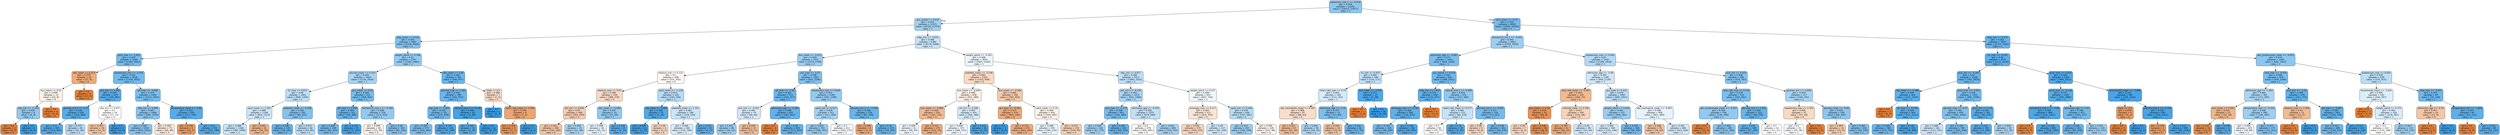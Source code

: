 digraph Tree {
node [shape=box, style="filled, rounded", color="black", fontname="helvetica"] ;
edge [fontname="helvetica"] ;
0 [label="potassium_max.1 <= -0.034\ngini = 0.419\nsamples = 21201\nvalue = [10013, 23477]\nclass = 1", fillcolor="#8dc7f0"] ;
1 [label="gcs_verbal <= 0.618\ngini = 0.452\nsamples = 12371\nvalue = [6728, 12774]\nclass = 1", fillcolor="#a1d1f3"] ;
0 -> 1 [labeldistance=2.5, labelangle=45, headlabel="True"] ;
2 [label="mbp_mean <= 0.016\ngini = 0.393\nsamples = 5987\nvalue = [2550, 6926]\nclass = 1", fillcolor="#82c1ef"] ;
1 -> 2 ;
3 [label="spo2_max <= -2.923\ngini = 0.356\nsamples = 3240\nvalue = [1185, 3931]\nclass = 1", fillcolor="#75bbed"] ;
2 -> 3 ;
4 [label="wbc_mean <= 0.323\ngini = 0.375\nsamples = 22\nvalue = [27, 9]\nclass = 0", fillcolor="#eeab7b"] ;
3 -> 4 ;
5 [label="bun_mean <= 0.01\ngini = 0.499\nsamples = 13\nvalue = [10, 9]\nclass = 0", fillcolor="#fcf2eb"] ;
4 -> 5 ;
6 [label="sbp_min <= -2.105\ngini = 0.426\nsamples = 9\nvalue = [4, 9]\nclass = 1", fillcolor="#91c9f1"] ;
5 -> 6 ;
7 [label="gini = 0.0\nsamples = 3\nvalue = [4, 0]\nclass = 0", fillcolor="#e58139"] ;
6 -> 7 ;
8 [label="gini = 0.0\nsamples = 6\nvalue = [0, 9]\nclass = 1", fillcolor="#399de5"] ;
6 -> 8 ;
9 [label="gini = 0.0\nsamples = 4\nvalue = [6, 0]\nclass = 0", fillcolor="#e58139"] ;
5 -> 9 ;
10 [label="gini = 0.0\nsamples = 9\nvalue = [17, 0]\nclass = 0", fillcolor="#e58139"] ;
4 -> 10 ;
11 [label="baseexcess_min <= -0.535\ngini = 0.352\nsamples = 3218\nvalue = [1158, 3922]\nclass = 1", fillcolor="#73baed"] ;
3 -> 11 ;
12 [label="po2_min <= 1.362\ngini = 0.244\nsamples = 653\nvalue = [146, 881]\nclass = 1", fillcolor="#5aade9"] ;
11 -> 12 ;
13 [label="glucose_min.2 <= 2.71\ngini = 0.226\nsamples = 629\nvalue = [129, 864]\nclass = 1", fillcolor="#57ace9"] ;
12 -> 13 ;
14 [label="gini = 0.21\nsamples = 600\nvalue = [114, 840]\nclass = 1", fillcolor="#54aae9"] ;
13 -> 14 ;
15 [label="gini = 0.473\nsamples = 29\nvalue = [15, 24]\nclass = 1", fillcolor="#b5daf5"] ;
13 -> 15 ;
16 [label="sbp_min <= 0.437\ngini = 0.5\nsamples = 24\nvalue = [17, 17]\nclass = 0", fillcolor="#ffffff"] ;
12 -> 16 ;
17 [label="gini = 0.453\nsamples = 20\nvalue = [17, 9]\nclass = 0", fillcolor="#f3c4a2"] ;
16 -> 17 ;
18 [label="gini = 0.0\nsamples = 4\nvalue = [0, 8]\nclass = 1", fillcolor="#399de5"] ;
16 -> 18 ;
19 [label="ptt_max <= -0.094\ngini = 0.375\nsamples = 2565\nvalue = [1012, 3041]\nclass = 1", fillcolor="#7bbeee"] ;
11 -> 19 ;
20 [label="dbp_min <= 0.589\ngini = 0.407\nsamples = 2006\nvalue = [895, 2250]\nclass = 1", fillcolor="#88c4ef"] ;
19 -> 20 ;
21 [label="gini = 0.399\nsamples = 1933\nvalue = [835, 2201]\nclass = 1", fillcolor="#84c2ef"] ;
20 -> 21 ;
22 [label="gini = 0.495\nsamples = 73\nvalue = [60, 49]\nclass = 0", fillcolor="#fae8db"] ;
20 -> 22 ;
23 [label="temperature_mean <= -3.84\ngini = 0.225\nsamples = 559\nvalue = [117, 791]\nclass = 1", fillcolor="#56abe9"] ;
19 -> 23 ;
24 [label="gini = 0.278\nsamples = 4\nvalue = [10, 2]\nclass = 0", fillcolor="#ea9a61"] ;
23 -> 24 ;
25 [label="gini = 0.21\nsamples = 555\nvalue = [107, 789]\nclass = 1", fillcolor="#54aae9"] ;
23 -> 25 ;
26 [label="weight_admit <= 0.308\ngini = 0.43\nsamples = 2747\nvalue = [1365, 2995]\nclass = 1", fillcolor="#93caf1"] ;
2 -> 26 ;
27 [label="glucose_mean <= 0.163\ngini = 0.459\nsamples = 1956\nvalue = [1116, 2018]\nclass = 1", fillcolor="#a6d3f3"] ;
26 -> 27 ;
28 [label="inr_max <= 0.012\ngini = 0.48\nsamples = 1401\nvalue = [908, 1356]\nclass = 1", fillcolor="#bedff6"] ;
27 -> 28 ;
29 [label="spo2_mean <= 1.262\ngini = 0.488\nsamples = 1199\nvalue = [819, 1113]\nclass = 1", fillcolor="#cbe5f8"] ;
28 -> 29 ;
30 [label="gini = 0.486\nsamples = 1168\nvalue = [780, 1098]\nclass = 1", fillcolor="#c6e3f7"] ;
29 -> 30 ;
31 [label="gini = 0.401\nsamples = 31\nvalue = [39, 15]\nclass = 0", fillcolor="#efb185"] ;
29 -> 31 ;
32 [label="platelets_mean <= -0.308\ngini = 0.392\nsamples = 202\nvalue = [89, 243]\nclass = 1", fillcolor="#82c1ef"] ;
28 -> 32 ;
33 [label="gini = 0.299\nsamples = 120\nvalue = [36, 161]\nclass = 1", fillcolor="#65b3eb"] ;
32 -> 33 ;
34 [label="gini = 0.477\nsamples = 82\nvalue = [53, 82]\nclass = 1", fillcolor="#b9dcf6"] ;
32 -> 34 ;
35 [label="gcs_motor <= 0.26\ngini = 0.364\nsamples = 555\nvalue = [208, 662]\nclass = 1", fillcolor="#77bced"] ;
27 -> 35 ;
36 [label="ptt_max <= 0.009\ngini = 0.304\nsamples = 321\nvalue = [94, 408]\nclass = 1", fillcolor="#67b4eb"] ;
35 -> 36 ;
37 [label="gini = 0.348\nsamples = 249\nvalue = [87, 301]\nclass = 1", fillcolor="#72b9ed"] ;
36 -> 37 ;
38 [label="gini = 0.115\nsamples = 72\nvalue = [7, 107]\nclass = 1", fillcolor="#46a3e7"] ;
36 -> 38 ;
39 [label="hematocrit_max.1 <= -0.764\ngini = 0.428\nsamples = 234\nvalue = [114, 254]\nclass = 1", fillcolor="#92c9f1"] ;
35 -> 39 ;
40 [label="gini = 0.499\nsamples = 42\nvalue = [33, 30]\nclass = 0", fillcolor="#fdf4ed"] ;
39 -> 40 ;
41 [label="gini = 0.39\nsamples = 192\nvalue = [81, 224]\nclass = 1", fillcolor="#81c0ee"] ;
39 -> 41 ;
42 [label="dbp_mean <= 2.85\ngini = 0.324\nsamples = 791\nvalue = [249, 977]\nclass = 1", fillcolor="#6bb6ec"] ;
26 -> 42 ;
43 [label="glucose_max <= 1.283\ngini = 0.319\nsamples = 784\nvalue = [242, 972]\nclass = 1", fillcolor="#6ab5eb"] ;
42 -> 43 ;
44 [label="sbp_max <= 1.465\ngini = 0.335\nsamples = 721\nvalue = [237, 878]\nclass = 1", fillcolor="#6eb7ec"] ;
43 -> 44 ;
45 [label="gini = 0.365\nsamples = 577\nvalue = [216, 683]\nclass = 1", fillcolor="#78bced"] ;
44 -> 45 ;
46 [label="gini = 0.176\nsamples = 144\nvalue = [21, 195]\nclass = 1", fillcolor="#4ea8e8"] ;
44 -> 46 ;
47 [label="calcium_max.1 <= 0.149\ngini = 0.096\nsamples = 63\nvalue = [5, 94]\nclass = 1", fillcolor="#44a2e6"] ;
43 -> 47 ;
48 [label="gini = 0.201\nsamples = 31\nvalue = [5, 39]\nclass = 1", fillcolor="#52aae8"] ;
47 -> 48 ;
49 [label="gini = 0.0\nsamples = 32\nvalue = [0, 55]\nclass = 1", fillcolor="#399de5"] ;
47 -> 49 ;
50 [label="male <= 0.5\ngini = 0.486\nsamples = 7\nvalue = [7, 5]\nclass = 0", fillcolor="#f8dbc6"] ;
42 -> 50 ;
51 [label="gini = 0.0\nsamples = 1\nvalue = [0, 3]\nclass = 1", fillcolor="#399de5"] ;
50 -> 51 ;
52 [label="heart_rate_mean <= 1.058\ngini = 0.346\nsamples = 6\nvalue = [7, 2]\nclass = 0", fillcolor="#eca572"] ;
50 -> 52 ;
53 [label="gini = 0.219\nsamples = 5\nvalue = [7, 1]\nclass = 0", fillcolor="#e99355"] ;
52 -> 53 ;
54 [label="gini = 0.0\nsamples = 1\nvalue = [0, 1]\nclass = 1", fillcolor="#399de5"] ;
52 -> 54 ;
55 [label="mbp_min <= -0.076\ngini = 0.486\nsamples = 6384\nvalue = [4178, 5848]\nclass = 1", fillcolor="#c6e3f8"] ;
1 -> 55 ;
56 [label="bun_mean <= -0.615\ngini = 0.444\nsamples = 2551\nvalue = [1353, 2708]\nclass = 1", fillcolor="#9ccef2"] ;
55 -> 56 ;
57 [label="totalco2_min <= 0.122\ngini = 0.5\nsamples = 648\nvalue = [531, 502]\nclass = 0", fillcolor="#fef8f4"] ;
56 -> 57 ;
58 [label="totalco2_max <= 0.02\ngini = 0.486\nsamples = 424\nvalue = [388, 276]\nclass = 0", fillcolor="#f7dbc6"] ;
57 -> 58 ;
59 [label="ptt_min <= 0.638\ngini = 0.47\nsamples = 369\nvalue = [363, 220]\nclass = 0", fillcolor="#f5cdb1"] ;
58 -> 59 ;
60 [label="gini = 0.453\nsamples = 336\nvalue = [342, 182]\nclass = 0", fillcolor="#f3c4a2"] ;
59 -> 60 ;
61 [label="gini = 0.458\nsamples = 33\nvalue = [21, 38]\nclass = 1", fillcolor="#a6d3f3"] ;
59 -> 61 ;
62 [label="wbc_mean <= 0.046\ngini = 0.427\nsamples = 55\nvalue = [25, 56]\nclass = 1", fillcolor="#91c9f1"] ;
58 -> 62 ;
63 [label="gini = 0.498\nsamples = 30\nvalue = [20, 23]\nclass = 1", fillcolor="#e5f2fc"] ;
62 -> 63 ;
64 [label="gini = 0.229\nsamples = 25\nvalue = [5, 33]\nclass = 1", fillcolor="#57ace9"] ;
62 -> 64 ;
65 [label="spo2_mean <= -1.118\ngini = 0.475\nsamples = 224\nvalue = [143, 226]\nclass = 1", fillcolor="#b6dbf5"] ;
57 -> 65 ;
66 [label="sbp_mean <= 0.983\ngini = 0.188\nsamples = 25\nvalue = [4, 34]\nclass = 1", fillcolor="#50a9e8"] ;
65 -> 66 ;
67 [label="gini = 0.059\nsamples = 21\nvalue = [1, 32]\nclass = 1", fillcolor="#3fa0e6"] ;
66 -> 67 ;
68 [label="gini = 0.48\nsamples = 4\nvalue = [3, 2]\nclass = 0", fillcolor="#f6d5bd"] ;
66 -> 68 ;
69 [label="platelets_mean <= 1.741\ngini = 0.487\nsamples = 199\nvalue = [139, 192]\nclass = 1", fillcolor="#c8e4f8"] ;
65 -> 69 ;
70 [label="gini = 0.494\nsamples = 184\nvalue = [135, 169]\nclass = 1", fillcolor="#d7ebfa"] ;
69 -> 70 ;
71 [label="gini = 0.252\nsamples = 15\nvalue = [4, 23]\nclass = 1", fillcolor="#5baeea"] ;
69 -> 71 ;
72 [label="po2_max <= -0.25\ngini = 0.396\nsamples = 1903\nvalue = [822, 2206]\nclass = 1", fillcolor="#83c2ef"] ;
56 -> 72 ;
73 [label="ph_max <= -1.56\ngini = 0.321\nsamples = 713\nvalue = [230, 917]\nclass = 1", fillcolor="#6bb6ec"] ;
72 -> 73 ;
74 [label="po2_min <= -0.291\ngini = 0.491\nsamples = 70\nvalue = [49, 64]\nclass = 1", fillcolor="#d1e8f9"] ;
73 -> 74 ;
75 [label="gini = 0.442\nsamples = 48\nvalue = [26, 53]\nclass = 1", fillcolor="#9acdf2"] ;
74 -> 75 ;
76 [label="gini = 0.438\nsamples = 22\nvalue = [23, 11]\nclass = 0", fillcolor="#f1bd98"] ;
74 -> 76 ;
77 [label="admission_age <= -2.293\ngini = 0.289\nsamples = 643\nvalue = [181, 853]\nclass = 1", fillcolor="#63b2eb"] ;
73 -> 77 ;
78 [label="gini = 0.0\nsamples = 4\nvalue = [8, 0]\nclass = 0", fillcolor="#e58139"] ;
77 -> 78 ;
79 [label="gini = 0.28\nsamples = 639\nvalue = [173, 853]\nclass = 1", fillcolor="#61b1ea"] ;
77 -> 79 ;
80 [label="baseexcess_max <= 0.042\ngini = 0.431\nsamples = 1190\nvalue = [592, 1289]\nclass = 1", fillcolor="#94caf1"] ;
72 -> 80 ;
81 [label="spo2_min <= 0.417\ngini = 0.456\nsamples = 912\nvalue = [511, 940]\nclass = 1", fillcolor="#a5d2f3"] ;
80 -> 81 ;
82 [label="gini = 0.429\nsamples = 701\nvalue = [348, 767]\nclass = 1", fillcolor="#93c9f1"] ;
81 -> 82 ;
83 [label="gini = 0.5\nsamples = 211\nvalue = [163, 173]\nclass = 1", fillcolor="#f4f9fd"] ;
81 -> 83 ;
84 [label="glucose_min.2 <= -1.429\ngini = 0.306\nsamples = 278\nvalue = [81, 349]\nclass = 1", fillcolor="#67b4eb"] ;
80 -> 84 ;
85 [label="gini = 0.346\nsamples = 4\nvalue = [7, 2]\nclass = 0", fillcolor="#eca572"] ;
84 -> 85 ;
86 [label="gini = 0.29\nsamples = 274\nvalue = [74, 347]\nclass = 1", fillcolor="#63b2eb"] ;
84 -> 86 ;
87 [label="weight_admit <= -0.301\ngini = 0.499\nsamples = 3833\nvalue = [2825, 3140]\nclass = 1", fillcolor="#ebf5fc"] ;
55 -> 87 ;
88 [label="platelets_mean <= -0.106\ngini = 0.485\nsamples = 1422\nvalue = [1333, 938]\nclass = 0", fillcolor="#f7dac4"] ;
87 -> 88 ;
89 [label="bun_mean <= -0.639\ngini = 0.498\nsamples = 638\nvalue = [551, 484]\nclass = 0", fillcolor="#fcf0e7"] ;
88 -> 89 ;
90 [label="bun_mean <= -0.884\ngini = 0.426\nsamples = 224\nvalue = [261, 116]\nclass = 0", fillcolor="#f1b991"] ;
89 -> 90 ;
91 [label="gini = 0.499\nsamples = 51\nvalue = [40, 44]\nclass = 1", fillcolor="#edf6fd"] ;
90 -> 91 ;
92 [label="gini = 0.371\nsamples = 173\nvalue = [221, 72]\nclass = 0", fillcolor="#edaa7a"] ;
90 -> 92 ;
93 [label="ptt_min <= 0.588\ngini = 0.493\nsamples = 414\nvalue = [290, 368]\nclass = 1", fillcolor="#d5eaf9"] ;
89 -> 93 ;
94 [label="gini = 0.499\nsamples = 373\nvalue = [286, 315]\nclass = 1", fillcolor="#edf6fd"] ;
93 -> 94 ;
95 [label="gini = 0.131\nsamples = 41\nvalue = [4, 53]\nclass = 1", fillcolor="#48a4e7"] ;
93 -> 95 ;
96 [label="bun_mean <= -0.566\ngini = 0.465\nsamples = 784\nvalue = [782, 454]\nclass = 0", fillcolor="#f4caac"] ;
88 -> 96 ;
97 [label="gcs_eyes <= -0.461\ngini = 0.377\nsamples = 374\nvalue = [443, 149]\nclass = 0", fillcolor="#eeab7c"] ;
96 -> 97 ;
98 [label="gini = 0.0\nsamples = 2\nvalue = [0, 4]\nclass = 1", fillcolor="#399de5"] ;
97 -> 98 ;
99 [label="gini = 0.372\nsamples = 372\nvalue = [443, 145]\nclass = 0", fillcolor="#eeaa7a"] ;
97 -> 99 ;
100 [label="spo2_mean <= 0.16\ngini = 0.499\nsamples = 410\nvalue = [339, 305]\nclass = 0", fillcolor="#fcf2eb"] ;
96 -> 100 ;
101 [label="gini = 0.498\nsamples = 255\nvalue = [185, 210]\nclass = 1", fillcolor="#e7f3fc"] ;
100 -> 101 ;
102 [label="gini = 0.472\nsamples = 155\nvalue = [154, 95]\nclass = 0", fillcolor="#f5cfb3"] ;
100 -> 102 ;
103 [label="dbp_min <= 0.871\ngini = 0.482\nsamples = 2411\nvalue = [1492, 2202]\nclass = 1", fillcolor="#bfdff7"] ;
87 -> 103 ;
104 [label="po2_min <= -0.216\ngini = 0.461\nsamples = 1474\nvalue = [835, 1486]\nclass = 1", fillcolor="#a8d4f4"] ;
103 -> 104 ;
105 [label="po2_max <= -1.174\ngini = 0.366\nsamples = 401\nvalue = [156, 490]\nclass = 1", fillcolor="#78bced"] ;
104 -> 105 ;
106 [label="gini = 0.448\nsamples = 160\nvalue = [87, 170]\nclass = 1", fillcolor="#9ecff2"] ;
105 -> 106 ;
107 [label="gini = 0.292\nsamples = 241\nvalue = [69, 320]\nclass = 1", fillcolor="#64b2eb"] ;
105 -> 107 ;
108 [label="admission_age <= -0.459\ngini = 0.482\nsamples = 1073\nvalue = [679, 996]\nclass = 1", fillcolor="#c0e0f7"] ;
104 -> 108 ;
109 [label="gini = 0.5\nsamples = 379\nvalue = [309, 295]\nclass = 0", fillcolor="#fef9f6"] ;
108 -> 109 ;
110 [label="gini = 0.452\nsamples = 694\nvalue = [370, 701]\nclass = 1", fillcolor="#a2d1f3"] ;
108 -> 110 ;
111 [label="weight_admit <= 0.527\ngini = 0.499\nsamples = 937\nvalue = [657, 716]\nclass = 1", fillcolor="#eff7fd"] ;
103 -> 111 ;
112 [label="aniongap_max <= 0.217\ngini = 0.493\nsamples = 511\nvalue = [410, 324]\nclass = 0", fillcolor="#fae5d5"] ;
111 -> 112 ;
113 [label="gini = 0.478\nsamples = 374\nvalue = [328, 215]\nclass = 0", fillcolor="#f6d4bb"] ;
112 -> 113 ;
114 [label="gini = 0.49\nsamples = 137\nvalue = [82, 109]\nclass = 1", fillcolor="#cee7f9"] ;
112 -> 114 ;
115 [label="spo2_min <= 0.268\ngini = 0.474\nsamples = 426\nvalue = [247, 392]\nclass = 1", fillcolor="#b6dbf5"] ;
111 -> 115 ;
116 [label="gini = 0.437\nsamples = 297\nvalue = [140, 294]\nclass = 1", fillcolor="#97ccf1"] ;
115 -> 116 ;
117 [label="gini = 0.499\nsamples = 129\nvalue = [107, 98]\nclass = 0", fillcolor="#fdf4ee"] ;
115 -> 117 ;
118 [label="bun_mean <= -0.37\ngini = 0.359\nsamples = 8830\nvalue = [3285, 10703]\nclass = 1", fillcolor="#76bbed"] ;
0 -> 118 [labeldistance=2.5, labelangle=-45, headlabel="False"] ;
119 [label="hematocrit_min.1 <= -0.455\ngini = 0.445\nsamples = 2953\nvalue = [1570, 3120]\nclass = 1", fillcolor="#9dcef2"] ;
118 -> 119 ;
120 [label="admission_age <= -0.867\ngini = 0.377\nsamples = 1021\nvalue = [404, 1202]\nclass = 1", fillcolor="#7cbeee"] ;
119 -> 120 ;
121 [label="inr_min <= 0.433\ngini = 0.482\nsamples = 186\nvalue = [116, 171]\nclass = 1", fillcolor="#bfdff7"] ;
120 -> 121 ;
122 [label="heart_rate_max <= 0.74\ngini = 0.493\nsamples = 169\nvalue = [113, 143]\nclass = 1", fillcolor="#d5eafa"] ;
121 -> 122 ;
123 [label="abs_neutrophils_mean <= 0.305\ngini = 0.488\nsamples = 97\nvalue = [86, 63]\nclass = 0", fillcolor="#f8ddca"] ;
122 -> 123 ;
124 [label="gini = 0.427\nsamples = 67\nvalue = [67, 30]\nclass = 0", fillcolor="#f1b992"] ;
123 -> 124 ;
125 [label="gini = 0.464\nsamples = 30\nvalue = [19, 33]\nclass = 1", fillcolor="#abd5f4"] ;
123 -> 125 ;
126 [label="admission_age <= -2.32\ngini = 0.377\nsamples = 72\nvalue = [27, 80]\nclass = 1", fillcolor="#7cbeee"] ;
122 -> 126 ;
127 [label="gini = 0.444\nsamples = 10\nvalue = [10, 5]\nclass = 0", fillcolor="#f2c09c"] ;
126 -> 127 ;
128 [label="gini = 0.301\nsamples = 62\nvalue = [17, 75]\nclass = 1", fillcolor="#66b3eb"] ;
126 -> 128 ;
129 [label="bun_mean <= -1.031\ngini = 0.175\nsamples = 17\nvalue = [3, 28]\nclass = 1", fillcolor="#4ea8e8"] ;
121 -> 129 ;
130 [label="gini = 0.0\nsamples = 1\nvalue = [3, 0]\nclass = 0", fillcolor="#e58139"] ;
129 -> 130 ;
131 [label="gini = 0.0\nsamples = 16\nvalue = [0, 28]\nclass = 1", fillcolor="#399de5"] ;
129 -> 131 ;
132 [label="gcs_verbal <= 0.618\ngini = 0.341\nsamples = 835\nvalue = [288, 1031]\nclass = 1", fillcolor="#70b8ec"] ;
120 -> 132 ;
133 [label="mbp_min <= 1.457\ngini = 0.273\nsamples = 504\nvalue = [131, 671]\nclass = 1", fillcolor="#60b0ea"] ;
132 -> 133 ;
134 [label="aniongap_max <= -0.766\ngini = 0.266\nsamples = 500\nvalue = [126, 671]\nclass = 1", fillcolor="#5eafea"] ;
133 -> 134 ;
135 [label="gini = 0.353\nsamples = 218\nvalue = [80, 269]\nclass = 1", fillcolor="#74baed"] ;
134 -> 135 ;
136 [label="gini = 0.184\nsamples = 282\nvalue = [46, 402]\nclass = 1", fillcolor="#50a8e8"] ;
134 -> 136 ;
137 [label="gini = 0.0\nsamples = 4\nvalue = [5, 0]\nclass = 0", fillcolor="#e58139"] ;
133 -> 137 ;
138 [label="calcium_min.1 <= -0.099\ngini = 0.423\nsamples = 331\nvalue = [157, 360]\nclass = 1", fillcolor="#8fc8f0"] ;
132 -> 138 ;
139 [label="heart_rate_mean <= 0.577\ngini = 0.485\nsamples = 121\nvalue = [84, 119]\nclass = 1", fillcolor="#c5e2f7"] ;
138 -> 139 ;
140 [label="gini = 0.5\nsamples = 92\nvalue = [79, 77]\nclass = 0", fillcolor="#fefcfa"] ;
139 -> 140 ;
141 [label="gini = 0.19\nsamples = 29\nvalue = [5, 42]\nclass = 1", fillcolor="#51a9e8"] ;
139 -> 141 ;
142 [label="glucose_min.2 <= -0.991\ngini = 0.357\nsamples = 210\nvalue = [73, 241]\nclass = 1", fillcolor="#75bbed"] ;
138 -> 142 ;
143 [label="gini = 0.48\nsamples = 9\nvalue = [9, 6]\nclass = 0", fillcolor="#f6d5bd"] ;
142 -> 143 ;
144 [label="gini = 0.336\nsamples = 201\nvalue = [64, 235]\nclass = 1", fillcolor="#6fb8ec"] ;
142 -> 144 ;
145 [label="baseexcess_max <= 0.042\ngini = 0.47\nsamples = 1932\nvalue = [1166, 1918]\nclass = 1", fillcolor="#b1d9f5"] ;
119 -> 145 ;
146 [label="admission_age <= -2.08\ngini = 0.491\nsamples = 1240\nvalue = [856, 1126]\nclass = 1", fillcolor="#d0e8f9"] ;
145 -> 146 ;
147 [label="resp_rate_mean <= -0.391\ngini = 0.429\nsamples = 143\nvalue = [166, 75]\nclass = 0", fillcolor="#f1ba92"] ;
146 -> 147 ;
148 [label="gcs_motor <= 0.26\ngini = 0.216\nsamples = 43\nvalue = [64, 9]\nclass = 0", fillcolor="#e99355"] ;
147 -> 148 ;
149 [label="gini = 0.48\nsamples = 7\nvalue = [6, 4]\nclass = 0", fillcolor="#f6d5bd"] ;
148 -> 149 ;
150 [label="gini = 0.146\nsamples = 36\nvalue = [58, 5]\nclass = 0", fillcolor="#e78c4a"] ;
148 -> 150 ;
151 [label="chloride_mean <= 0.196\ngini = 0.477\nsamples = 100\nvalue = [102, 66]\nclass = 0", fillcolor="#f6d3b9"] ;
147 -> 151 ;
152 [label="gini = 0.367\nsamples = 51\nvalue = [69, 22]\nclass = 0", fillcolor="#eda978"] ;
151 -> 152 ;
153 [label="gini = 0.49\nsamples = 49\nvalue = [33, 44]\nclass = 1", fillcolor="#cee6f8"] ;
151 -> 153 ;
154 [label="gcs_eyes <= 0.412\ngini = 0.479\nsamples = 1097\nvalue = [690, 1051]\nclass = 1", fillcolor="#bbddf6"] ;
146 -> 154 ;
155 [label="weight_admit <= 0.034\ngini = 0.441\nsamples = 537\nvalue = [289, 591]\nclass = 1", fillcolor="#9acdf2"] ;
154 -> 155 ;
156 [label="gini = 0.492\nsamples = 269\nvalue = [191, 246]\nclass = 1", fillcolor="#d3e9f9"] ;
155 -> 156 ;
157 [label="gini = 0.345\nsamples = 268\nvalue = [98, 345]\nclass = 1", fillcolor="#71b9ec"] ;
155 -> 157 ;
158 [label="abs_neutrophils_mean <= -0.907\ngini = 0.498\nsamples = 560\nvalue = [401, 460]\nclass = 1", fillcolor="#e6f2fc"] ;
154 -> 158 ;
159 [label="gini = 0.448\nsamples = 76\nvalue = [78, 40]\nclass = 0", fillcolor="#f2c29f"] ;
158 -> 159 ;
160 [label="gini = 0.491\nsamples = 484\nvalue = [323, 420]\nclass = 1", fillcolor="#d1e8f9"] ;
158 -> 160 ;
161 [label="po2_min <= 0.419\ngini = 0.404\nsamples = 692\nvalue = [310, 792]\nclass = 1", fillcolor="#86c3ef"] ;
145 -> 161 ;
162 [label="resp_rate_max <= 0.102\ngini = 0.378\nsamples = 515\nvalue = [204, 601]\nclass = 1", fillcolor="#7cbeee"] ;
161 -> 162 ;
163 [label="abs_lymphocytes_mean <= -0.207\ngini = 0.426\nsamples = 290\nvalue = [136, 306]\nclass = 1", fillcolor="#91c9f1"] ;
162 -> 163 ;
164 [label="gini = 0.0\nsamples = 7\nvalue = [15, 0]\nclass = 0", fillcolor="#e58139"] ;
163 -> 164 ;
165 [label="gini = 0.406\nsamples = 283\nvalue = [121, 306]\nclass = 1", fillcolor="#87c4ef"] ;
163 -> 165 ;
166 [label="glucose_min <= 1.422\ngini = 0.304\nsamples = 225\nvalue = [68, 295]\nclass = 1", fillcolor="#67b4eb"] ;
162 -> 166 ;
167 [label="gini = 0.278\nsamples = 209\nvalue = [57, 284]\nclass = 1", fillcolor="#61b1ea"] ;
166 -> 167 ;
168 [label="gini = 0.5\nsamples = 16\nvalue = [11, 11]\nclass = 0", fillcolor="#ffffff"] ;
166 -> 168 ;
169 [label="glucose_min <= -0.836\ngini = 0.459\nsamples = 177\nvalue = [106, 191]\nclass = 1", fillcolor="#a7d3f3"] ;
161 -> 169 ;
170 [label="baseexcess_max <= 1.102\ngini = 0.485\nsamples = 37\nvalue = [37, 26]\nclass = 0", fillcolor="#f7dac4"] ;
169 -> 170 ;
171 [label="gini = 0.5\nsamples = 31\nvalue = [25, 26]\nclass = 1", fillcolor="#f7fbfe"] ;
170 -> 171 ;
172 [label="gini = 0.0\nsamples = 6\nvalue = [12, 0]\nclass = 0", fillcolor="#e58139"] ;
170 -> 172 ;
173 [label="glucose_mean <= -0.65\ngini = 0.416\nsamples = 140\nvalue = [69, 165]\nclass = 1", fillcolor="#8cc6f0"] ;
169 -> 173 ;
174 [label="gini = 0.469\nsamples = 14\nvalue = [15, 9]\nclass = 0", fillcolor="#f5cdb0"] ;
173 -> 174 ;
175 [label="gini = 0.382\nsamples = 126\nvalue = [54, 156]\nclass = 1", fillcolor="#7ebfee"] ;
173 -> 175 ;
176 [label="mbp_min <= 0.472\ngini = 0.301\nsamples = 5877\nvalue = [1715, 7583]\nclass = 1", fillcolor="#66b3eb"] ;
118 -> 176 ;
177 [label="inr_max <= -0.197\ngini = 0.26\nsamples = 4572\nvalue = [1111, 6130]\nclass = 1", fillcolor="#5dafea"] ;
176 -> 177 ;
178 [label="po2_min <= -0.283\ngini = 0.32\nsamples = 2208\nvalue = [703, 2818]\nclass = 1", fillcolor="#6ab5eb"] ;
177 -> 178 ;
179 [label="sbp_mean <= -2.468\ngini = 0.259\nsamples = 903\nvalue = [221, 1222]\nclass = 1", fillcolor="#5dafea"] ;
178 -> 179 ;
180 [label="gini = 0.0\nsamples = 3\nvalue = [6, 0]\nclass = 0", fillcolor="#e58139"] ;
179 -> 180 ;
181 [label="ptt_max <= -0.338\ngini = 0.254\nsamples = 900\nvalue = [215, 1222]\nclass = 1", fillcolor="#5caeea"] ;
179 -> 181 ;
182 [label="gini = 0.308\nsamples = 585\nvalue = [177, 753]\nclass = 1", fillcolor="#68b4eb"] ;
181 -> 182 ;
183 [label="gini = 0.139\nsamples = 315\nvalue = [38, 469]\nclass = 1", fillcolor="#49a5e7"] ;
181 -> 183 ;
184 [label="pco2_max <= -0.052\ngini = 0.356\nsamples = 1305\nvalue = [482, 1596]\nclass = 1", fillcolor="#75bbed"] ;
178 -> 184 ;
185 [label="glucose_max <= -0.71\ngini = 0.392\nsamples = 943\nvalue = [400, 1093]\nclass = 1", fillcolor="#81c1ef"] ;
184 -> 185 ;
186 [label="gini = 0.488\nsamples = 161\nvalue = [113, 155]\nclass = 1", fillcolor="#c9e4f8"] ;
185 -> 186 ;
187 [label="gini = 0.359\nsamples = 782\nvalue = [287, 938]\nclass = 1", fillcolor="#76bbed"] ;
185 -> 187 ;
188 [label="pco2_min <= 2.79\ngini = 0.241\nsamples = 362\nvalue = [82, 503]\nclass = 1", fillcolor="#59ade9"] ;
184 -> 188 ;
189 [label="gini = 0.223\nsamples = 342\nvalue = [71, 483]\nclass = 1", fillcolor="#56abe9"] ;
188 -> 189 ;
190 [label="gini = 0.458\nsamples = 20\nvalue = [11, 20]\nclass = 1", fillcolor="#a6d3f3"] ;
188 -> 190 ;
191 [label="pco2_max <= 0.033\ngini = 0.195\nsamples = 2364\nvalue = [408, 3312]\nclass = 1", fillcolor="#51a9e8"] ;
177 -> 191 ;
192 [label="pco2_max <= -0.138\ngini = 0.237\nsamples = 1367\nvalue = [299, 1880]\nclass = 1", fillcolor="#58ade9"] ;
191 -> 192 ;
193 [label="hematocrit_max.1 <= -2.44\ngini = 0.169\nsamples = 896\nvalue = [134, 1303]\nclass = 1", fillcolor="#4da7e8"] ;
192 -> 193 ;
194 [label="gini = 0.0\nsamples = 3\nvalue = [5, 0]\nclass = 0", fillcolor="#e58139"] ;
193 -> 194 ;
195 [label="gini = 0.164\nsamples = 893\nvalue = [129, 1303]\nclass = 1", fillcolor="#4da7e8"] ;
193 -> 195 ;
196 [label="admission_age <= 1.07\ngini = 0.346\nsamples = 471\nvalue = [165, 577]\nclass = 1", fillcolor="#72b9ec"] ;
192 -> 196 ;
197 [label="gini = 0.295\nsamples = 343\nvalue = [95, 434]\nclass = 1", fillcolor="#64b2eb"] ;
196 -> 197 ;
198 [label="gini = 0.441\nsamples = 128\nvalue = [70, 143]\nclass = 1", fillcolor="#9acdf2"] ;
196 -> 198 ;
199 [label="bicarbonate_mean <= -3.499\ngini = 0.131\nsamples = 997\nvalue = [109, 1432]\nclass = 1", fillcolor="#48a4e7"] ;
191 -> 199 ;
200 [label="black <= 0.5\ngini = 0.278\nsamples = 4\nvalue = [5, 1]\nclass = 0", fillcolor="#ea9a61"] ;
199 -> 200 ;
201 [label="gini = 0.0\nsamples = 3\nvalue = [5, 0]\nclass = 0", fillcolor="#e58139"] ;
200 -> 201 ;
202 [label="gini = 0.0\nsamples = 1\nvalue = [0, 1]\nclass = 1", fillcolor="#399de5"] ;
200 -> 202 ;
203 [label="calcium_max.1 <= -2.754\ngini = 0.126\nsamples = 993\nvalue = [104, 1431]\nclass = 1", fillcolor="#47a4e7"] ;
199 -> 203 ;
204 [label="gini = 0.278\nsamples = 3\nvalue = [5, 1]\nclass = 0", fillcolor="#ea9a61"] ;
203 -> 204 ;
205 [label="gini = 0.121\nsamples = 990\nvalue = [99, 1430]\nclass = 1", fillcolor="#47a4e7"] ;
203 -> 205 ;
206 [label="abs_lymphocytes_mean <= -0.053\ngini = 0.415\nsamples = 1305\nvalue = [604, 1453]\nclass = 1", fillcolor="#8bc6f0"] ;
176 -> 206 ;
207 [label="mbp_max <= -0.076\ngini = 0.368\nsamples = 876\nvalue = [334, 1038]\nclass = 1", fillcolor="#79bded"] ;
206 -> 207 ;
208 [label="admission_age <= -1.264\ngini = 0.462\nsamples = 302\nvalue = [173, 305]\nclass = 1", fillcolor="#a9d5f4"] ;
207 -> 208 ;
209 [label="bun_mean <= 0.292\ngini = 0.415\nsamples = 22\nvalue = [24, 10]\nclass = 0", fillcolor="#f0b58b"] ;
208 -> 209 ;
210 [label="gini = 0.147\nsamples = 16\nvalue = [23, 2]\nclass = 0", fillcolor="#e78c4a"] ;
209 -> 210 ;
211 [label="gini = 0.198\nsamples = 6\nvalue = [1, 8]\nclass = 1", fillcolor="#52a9e8"] ;
209 -> 211 ;
212 [label="temperature_max <= -0.542\ngini = 0.446\nsamples = 280\nvalue = [149, 295]\nclass = 1", fillcolor="#9dcef2"] ;
208 -> 212 ;
213 [label="gini = 0.499\nsamples = 103\nvalue = [78, 84]\nclass = 1", fillcolor="#f1f8fd"] ;
212 -> 213 ;
214 [label="gini = 0.377\nsamples = 177\nvalue = [71, 211]\nclass = 1", fillcolor="#7cbeee"] ;
212 -> 214 ;
215 [label="po2_min <= -1.15\ngini = 0.295\nsamples = 574\nvalue = [161, 733]\nclass = 1", fillcolor="#64b3eb"] ;
207 -> 215 ;
216 [label="totalco2_max <= 1.364\ngini = 0.43\nsamples = 11\nvalue = [11, 5]\nclass = 0", fillcolor="#f1ba93"] ;
215 -> 216 ;
217 [label="gini = 0.0\nsamples = 6\nvalue = [11, 0]\nclass = 0", fillcolor="#e58139"] ;
216 -> 217 ;
218 [label="gini = 0.0\nsamples = 5\nvalue = [0, 5]\nclass = 1", fillcolor="#399de5"] ;
216 -> 218 ;
219 [label="ptt_max <= -0.087\ngini = 0.283\nsamples = 563\nvalue = [150, 728]\nclass = 1", fillcolor="#62b1ea"] ;
215 -> 219 ;
220 [label="gini = 0.332\nsamples = 409\nvalue = [136, 510]\nclass = 1", fillcolor="#6eb7ec"] ;
219 -> 220 ;
221 [label="gini = 0.113\nsamples = 154\nvalue = [14, 218]\nclass = 1", fillcolor="#46a3e7"] ;
219 -> 221 ;
222 [label="baseexcess_max <= 0.042\ngini = 0.478\nsamples = 429\nvalue = [270, 415]\nclass = 1", fillcolor="#baddf6"] ;
206 -> 222 ;
223 [label="bicarbonate_mean <= -3.202\ngini = 0.495\nsamples = 332\nvalue = [236, 287]\nclass = 1", fillcolor="#dceefa"] ;
222 -> 223 ;
224 [label="gini = 0.0\nsamples = 3\nvalue = [7, 0]\nclass = 0", fillcolor="#e58139"] ;
223 -> 224 ;
225 [label="weight_admit <= 0.375\ngini = 0.494\nsamples = 329\nvalue = [229, 287]\nclass = 1", fillcolor="#d7ebfa"] ;
223 -> 225 ;
226 [label="gini = 0.5\nsamples = 214\nvalue = [170, 168]\nclass = 0", fillcolor="#fffefd"] ;
225 -> 226 ;
227 [label="gini = 0.443\nsamples = 115\nvalue = [59, 119]\nclass = 1", fillcolor="#9bcef2"] ;
225 -> 227 ;
228 [label="mbp_max <= -0.507\ngini = 0.332\nsamples = 97\nvalue = [34, 128]\nclass = 1", fillcolor="#6eb7ec"] ;
222 -> 228 ;
229 [label="admission_age <= -0.19\ngini = 0.457\nsamples = 10\nvalue = [11, 6]\nclass = 0", fillcolor="#f3c6a5"] ;
228 -> 229 ;
230 [label="gini = 0.0\nsamples = 5\nvalue = [11, 0]\nclass = 0", fillcolor="#e58139"] ;
229 -> 230 ;
231 [label="gini = 0.0\nsamples = 5\nvalue = [0, 6]\nclass = 1", fillcolor="#399de5"] ;
229 -> 231 ;
232 [label="temperature_min <= -1.604\ngini = 0.267\nsamples = 87\nvalue = [23, 122]\nclass = 1", fillcolor="#5eafea"] ;
228 -> 232 ;
233 [label="gini = 0.0\nsamples = 2\nvalue = [4, 0]\nclass = 0", fillcolor="#e58139"] ;
232 -> 233 ;
234 [label="gini = 0.233\nsamples = 85\nvalue = [19, 122]\nclass = 1", fillcolor="#58ace9"] ;
232 -> 234 ;
}